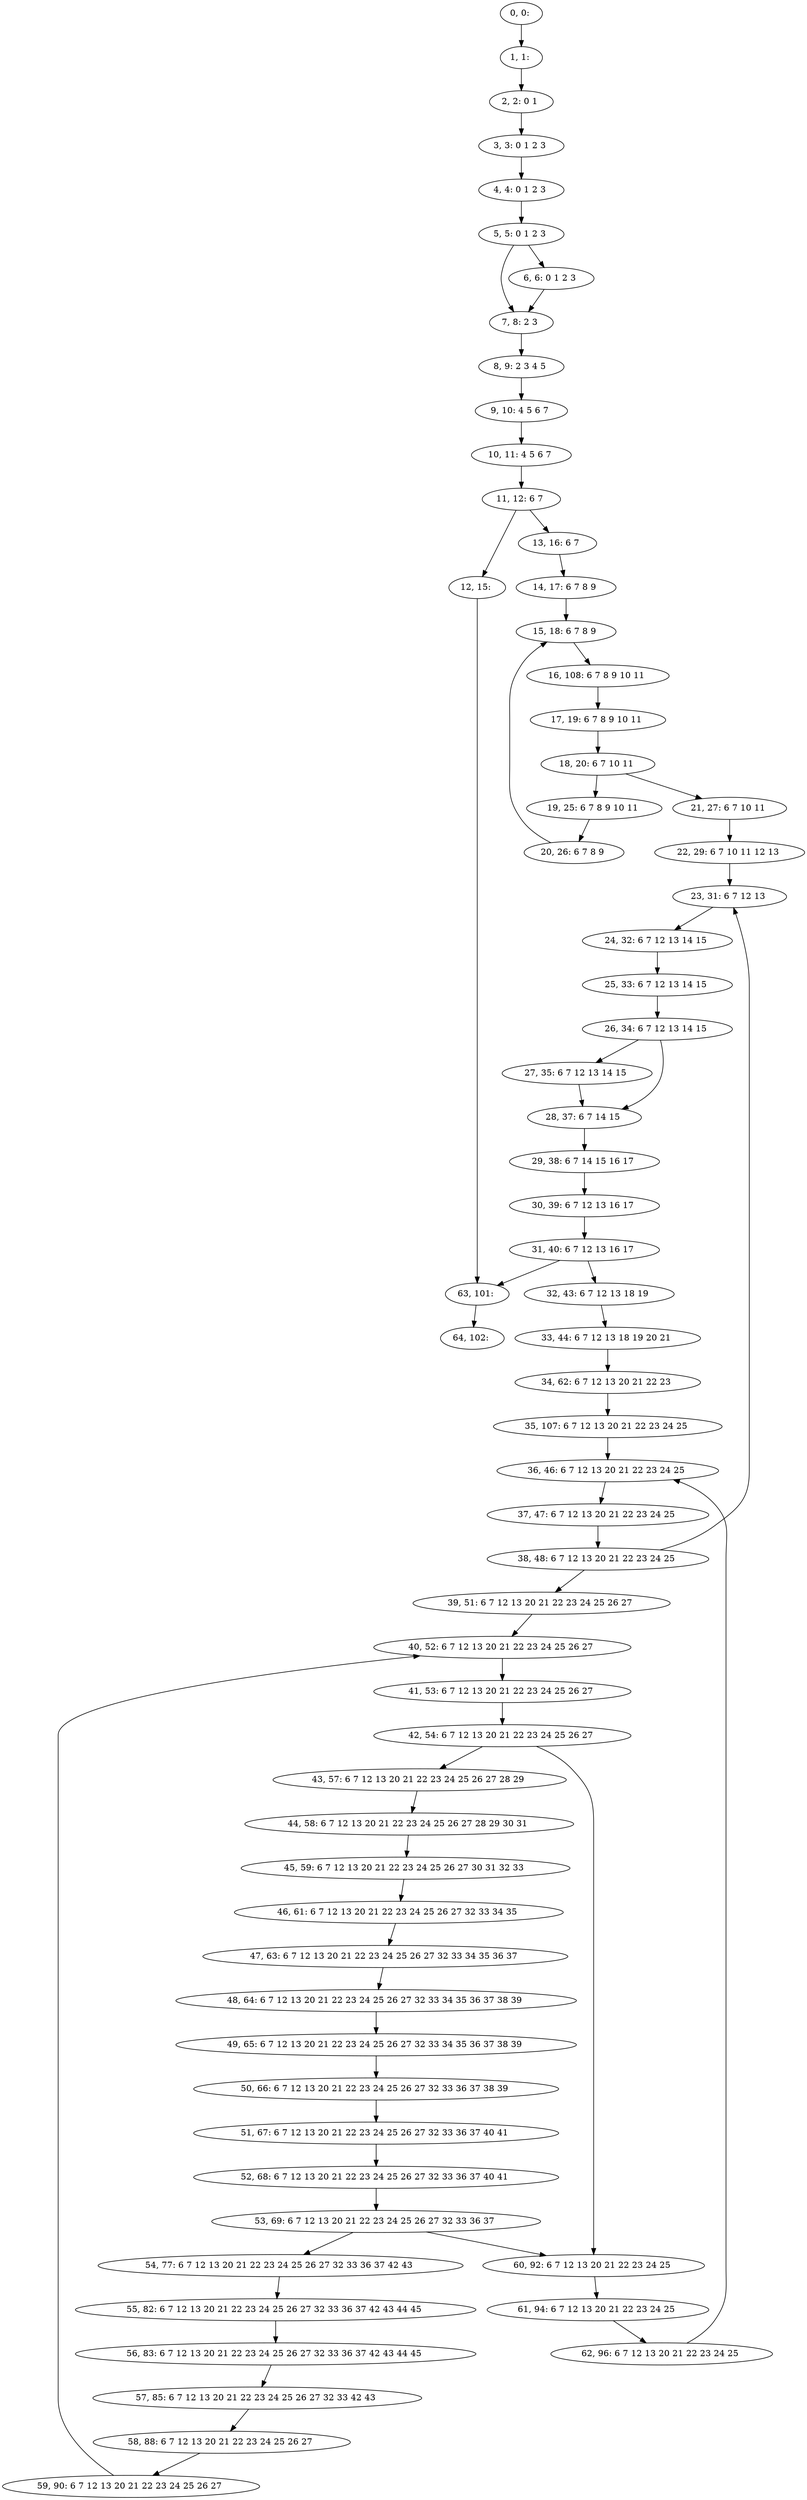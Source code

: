 digraph G {
0[label="0, 0: "];
1[label="1, 1: "];
2[label="2, 2: 0 1 "];
3[label="3, 3: 0 1 2 3 "];
4[label="4, 4: 0 1 2 3 "];
5[label="5, 5: 0 1 2 3 "];
6[label="6, 6: 0 1 2 3 "];
7[label="7, 8: 2 3 "];
8[label="8, 9: 2 3 4 5 "];
9[label="9, 10: 4 5 6 7 "];
10[label="10, 11: 4 5 6 7 "];
11[label="11, 12: 6 7 "];
12[label="12, 15: "];
13[label="13, 16: 6 7 "];
14[label="14, 17: 6 7 8 9 "];
15[label="15, 18: 6 7 8 9 "];
16[label="16, 108: 6 7 8 9 10 11 "];
17[label="17, 19: 6 7 8 9 10 11 "];
18[label="18, 20: 6 7 10 11 "];
19[label="19, 25: 6 7 8 9 10 11 "];
20[label="20, 26: 6 7 8 9 "];
21[label="21, 27: 6 7 10 11 "];
22[label="22, 29: 6 7 10 11 12 13 "];
23[label="23, 31: 6 7 12 13 "];
24[label="24, 32: 6 7 12 13 14 15 "];
25[label="25, 33: 6 7 12 13 14 15 "];
26[label="26, 34: 6 7 12 13 14 15 "];
27[label="27, 35: 6 7 12 13 14 15 "];
28[label="28, 37: 6 7 14 15 "];
29[label="29, 38: 6 7 14 15 16 17 "];
30[label="30, 39: 6 7 12 13 16 17 "];
31[label="31, 40: 6 7 12 13 16 17 "];
32[label="32, 43: 6 7 12 13 18 19 "];
33[label="33, 44: 6 7 12 13 18 19 20 21 "];
34[label="34, 62: 6 7 12 13 20 21 22 23 "];
35[label="35, 107: 6 7 12 13 20 21 22 23 24 25 "];
36[label="36, 46: 6 7 12 13 20 21 22 23 24 25 "];
37[label="37, 47: 6 7 12 13 20 21 22 23 24 25 "];
38[label="38, 48: 6 7 12 13 20 21 22 23 24 25 "];
39[label="39, 51: 6 7 12 13 20 21 22 23 24 25 26 27 "];
40[label="40, 52: 6 7 12 13 20 21 22 23 24 25 26 27 "];
41[label="41, 53: 6 7 12 13 20 21 22 23 24 25 26 27 "];
42[label="42, 54: 6 7 12 13 20 21 22 23 24 25 26 27 "];
43[label="43, 57: 6 7 12 13 20 21 22 23 24 25 26 27 28 29 "];
44[label="44, 58: 6 7 12 13 20 21 22 23 24 25 26 27 28 29 30 31 "];
45[label="45, 59: 6 7 12 13 20 21 22 23 24 25 26 27 30 31 32 33 "];
46[label="46, 61: 6 7 12 13 20 21 22 23 24 25 26 27 32 33 34 35 "];
47[label="47, 63: 6 7 12 13 20 21 22 23 24 25 26 27 32 33 34 35 36 37 "];
48[label="48, 64: 6 7 12 13 20 21 22 23 24 25 26 27 32 33 34 35 36 37 38 39 "];
49[label="49, 65: 6 7 12 13 20 21 22 23 24 25 26 27 32 33 34 35 36 37 38 39 "];
50[label="50, 66: 6 7 12 13 20 21 22 23 24 25 26 27 32 33 36 37 38 39 "];
51[label="51, 67: 6 7 12 13 20 21 22 23 24 25 26 27 32 33 36 37 40 41 "];
52[label="52, 68: 6 7 12 13 20 21 22 23 24 25 26 27 32 33 36 37 40 41 "];
53[label="53, 69: 6 7 12 13 20 21 22 23 24 25 26 27 32 33 36 37 "];
54[label="54, 77: 6 7 12 13 20 21 22 23 24 25 26 27 32 33 36 37 42 43 "];
55[label="55, 82: 6 7 12 13 20 21 22 23 24 25 26 27 32 33 36 37 42 43 44 45 "];
56[label="56, 83: 6 7 12 13 20 21 22 23 24 25 26 27 32 33 36 37 42 43 44 45 "];
57[label="57, 85: 6 7 12 13 20 21 22 23 24 25 26 27 32 33 42 43 "];
58[label="58, 88: 6 7 12 13 20 21 22 23 24 25 26 27 "];
59[label="59, 90: 6 7 12 13 20 21 22 23 24 25 26 27 "];
60[label="60, 92: 6 7 12 13 20 21 22 23 24 25 "];
61[label="61, 94: 6 7 12 13 20 21 22 23 24 25 "];
62[label="62, 96: 6 7 12 13 20 21 22 23 24 25 "];
63[label="63, 101: "];
64[label="64, 102: "];
0->1 ;
1->2 ;
2->3 ;
3->4 ;
4->5 ;
5->6 ;
5->7 ;
6->7 ;
7->8 ;
8->9 ;
9->10 ;
10->11 ;
11->12 ;
11->13 ;
12->63 ;
13->14 ;
14->15 ;
15->16 ;
16->17 ;
17->18 ;
18->19 ;
18->21 ;
19->20 ;
20->15 ;
21->22 ;
22->23 ;
23->24 ;
24->25 ;
25->26 ;
26->27 ;
26->28 ;
27->28 ;
28->29 ;
29->30 ;
30->31 ;
31->32 ;
31->63 ;
32->33 ;
33->34 ;
34->35 ;
35->36 ;
36->37 ;
37->38 ;
38->39 ;
38->23 ;
39->40 ;
40->41 ;
41->42 ;
42->43 ;
42->60 ;
43->44 ;
44->45 ;
45->46 ;
46->47 ;
47->48 ;
48->49 ;
49->50 ;
50->51 ;
51->52 ;
52->53 ;
53->54 ;
53->60 ;
54->55 ;
55->56 ;
56->57 ;
57->58 ;
58->59 ;
59->40 ;
60->61 ;
61->62 ;
62->36 ;
63->64 ;
}
